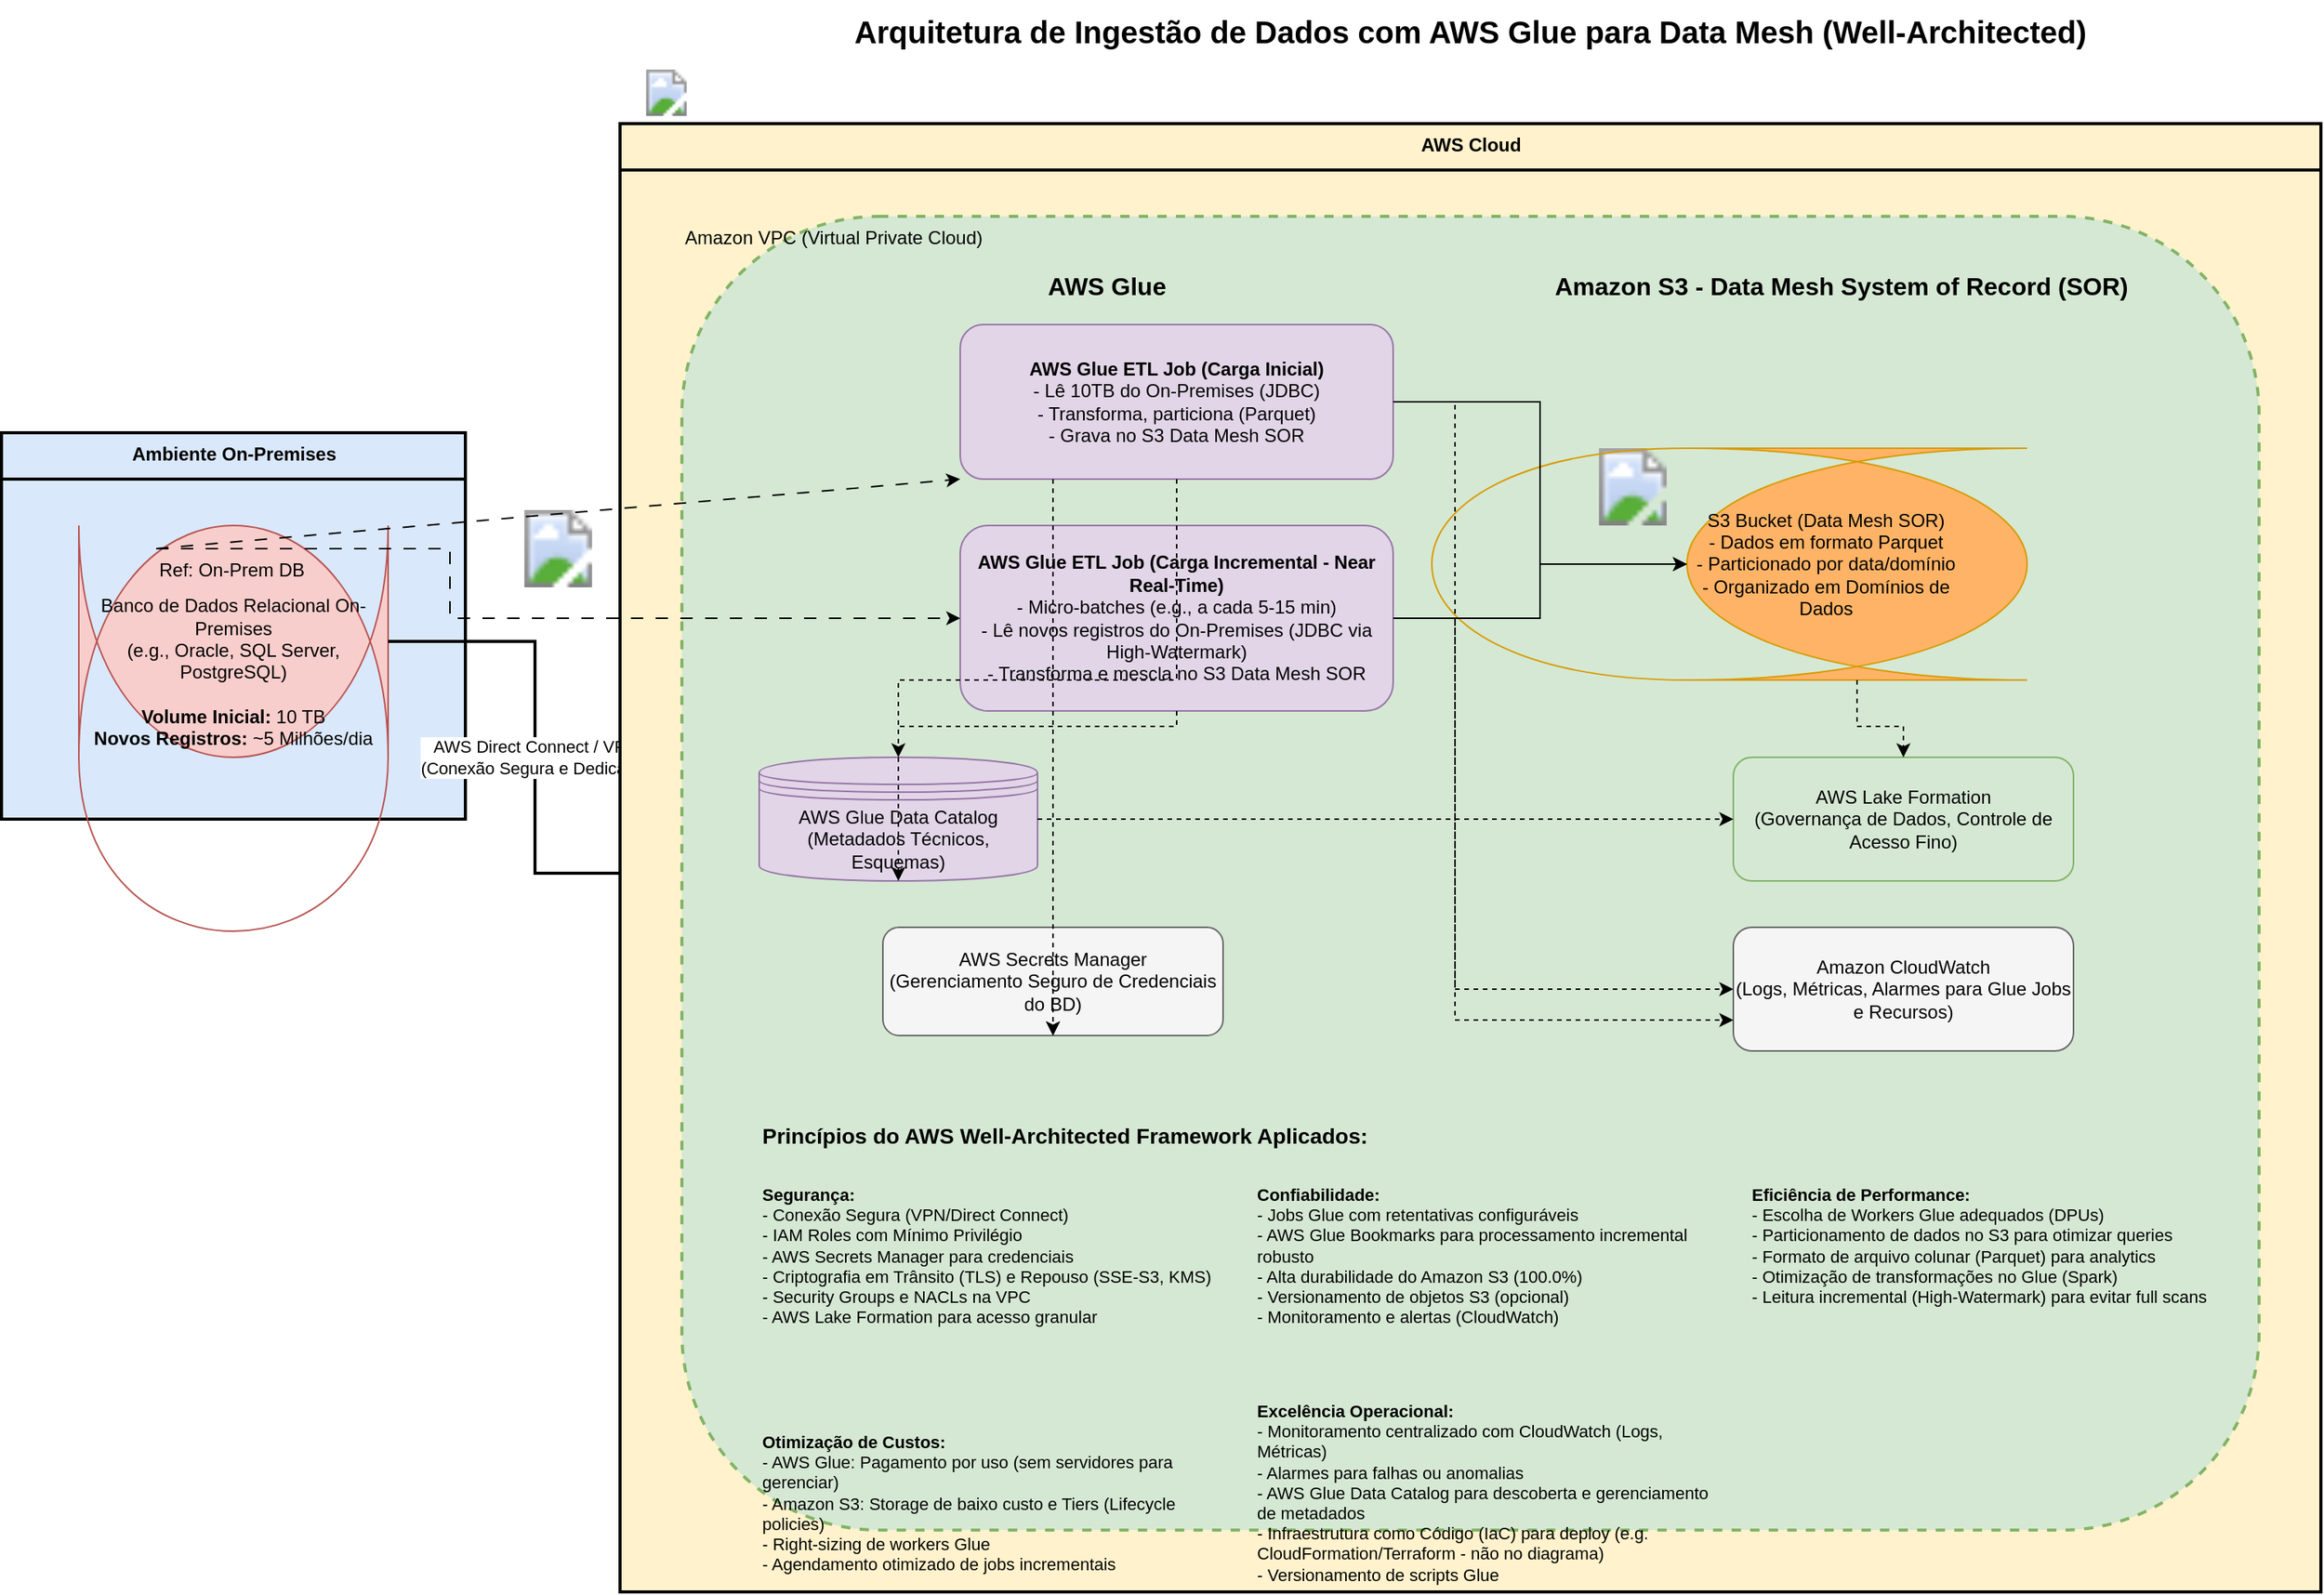 <mxfile version="27.0.3">
  <diagram id="L8nbkN_lXpk74NaCVLIc" name="Página-1">
    <mxGraphModel dx="2135" dy="937" grid="1" gridSize="10" guides="1" tooltips="1" connect="1" arrows="1" fold="1" page="1" pageScale="1" pageWidth="2000" pageHeight="1500" background="#ffffff" math="0" shadow="0">
      <root>
        <mxCell id="0" />
        <mxCell id="1" parent="0" />
        <mxCell id="title" value="Arquitetura de Ingestão de Dados com AWS Glue para Data Mesh (Well-Architected)" style="text;html=1;strokeColor=none;fillColor=none;align=center;verticalAlign=middle;whiteSpace=wrap;rounded=0;fontSize=20;fontStyle=1;" parent="1" vertex="1">
          <mxGeometry x="600" y="20" width="800" height="40" as="geometry" />
        </mxCell>
        <mxCell id="onprem_zone" value="Ambiente On-Premises" style="swimlane;fontStyle=1;align=center;verticalAlign=top;childLayout=stackLayout;horizontal=1;startSize=30;horizontalStack=0;resizeParent=1;resizeParentMax=0;resizeLast=0;collapsible=1;marginBottom=0;html=1;strokeWidth=2;fillColor=#DAE8FC;swimlaneFillColor=#DAE8FC;" parent="1" vertex="1">
          <mxGeometry x="50" y="300" width="300" height="250" as="geometry" />
        </mxCell>
        <mxCell id="onprem_db" value="Banco de Dados Relacional On-Premises&lt;br&gt;(e.g., Oracle, SQL Server, PostgreSQL)&lt;br&gt;&lt;br&gt;&lt;b&gt;Volume Inicial:&lt;/b&gt; 10 TB&lt;br&gt;&lt;b&gt;Novos Registros:&lt;/b&gt; ~5 Milhões/dia" style="shape=cylinder;whiteSpace=wrap;html=1;boundedLbl=1;backgroundOutline=1;size=15;fillColor=#F8CECC;strokeColor=#B85450;" parent="onprem_zone" vertex="1">
          <mxGeometry x="50" y="60" width="200" height="150" as="geometry" />
        </mxCell>
        <mxCell id="connectivity_dc_vpn_icon" value="" style="image;html=1;image=https://d1.awsstatic.com/product-marketing/Networking%20and%20Content%20Delivery/AWS-Cloud-WAN-icon.84707f05f7afa76a055350a100f0c810a35b7771.png;aspect=fixed;" parent="1" vertex="1">
          <mxGeometry x="385" y="350" width="50" height="50" as="geometry" />
        </mxCell>
        <mxCell id="connectivity_arrow" value="AWS Direct Connect / VPN&lt;br&gt;(Conexão Segura e Dedicada)" style="edgeStyle=orthogonalEdgeStyle;rounded=0;orthogonalLoop=1;jettySize=auto;html=1;entryX=0;entryY=0.5;strokeWidth=2;endArrow=classic;endFill=1;" parent="1" source="onprem_db" target="aws_vpc" edge="1">
          <mxGeometry relative="1" as="geometry">
            <mxPoint x="360" y="375" as="sourcePoint" />
          </mxGeometry>
        </mxCell>
        <mxCell id="aws_cloud_main_icon" value="" style="image;html=1;image=https://a0.awsstatic.com/libra-css/images/logos/aws_logo_smile_120x72.png;aspect=fixed;" parent="1" vertex="1">
          <mxGeometry x="455" y="65" width="50" height="30" as="geometry" />
        </mxCell>
        <mxCell id="aws_cloud_boundary" value="AWS Cloud" style="swimlane;fontStyle=1;align=center;verticalAlign=top;startSize=30;collapsible=1;html=1;strokeWidth=2;fillColor=#FFF2CC;swimlaneFillColor=#FFF2CC;" parent="1" vertex="1">
          <mxGeometry x="450" y="100" width="1100" height="950" as="geometry">
            <mxRectangle x="450" y="100" width="120" height="30" as="alternateBounds" />
          </mxGeometry>
        </mxCell>
        <mxCell id="aws_vpc" value="Amazon VPC (Virtual Private Cloud)" style="rounded=1;whiteSpace=wrap;html=1;fillColor=#D5E8D4;strokeColor=#82B366;dashed=1;strokeWidth=2;verticalAlign=top;align=left;paddingLeft=60;" parent="aws_cloud_boundary" vertex="1">
          <mxGeometry x="40" y="60" width="1020" height="850" as="geometry" />
        </mxCell>
        <mxCell id="glue_service_label" value="AWS Glue" style="text;html=1;strokeColor=none;fillColor=none;align=center;verticalAlign=middle;whiteSpace=wrap;rounded=0;fontSize=16;fontStyle=1;" parent="aws_vpc" vertex="1">
          <mxGeometry x="200" y="30" width="150" height="30" as="geometry" />
        </mxCell>
        <mxCell id="glue_job_initial" value="&lt;b&gt;AWS Glue ETL Job (Carga Inicial)&lt;/b&gt;&lt;br&gt;- Lê 10TB do On-Premises (JDBC)&lt;br&gt;- Transforma, particiona (Parquet)&lt;br&gt;- Grava no S3 Data Mesh SOR" style="rounded=1;whiteSpace=wrap;html=1;fillColor=#E1D5E7;strokeColor=#9673A6;" parent="aws_vpc" vertex="1">
          <mxGeometry x="180" y="70" width="280" height="100" as="geometry" />
        </mxCell>
        <mxCell id="glue_job_incremental" value="&lt;b&gt;AWS Glue ETL Job (Carga Incremental - Near Real-Time)&lt;/b&gt;&lt;br&gt;- Micro-batches (e.g., a cada 5-15 min)&lt;br&gt;- Lê novos registros do On-Premises (JDBC via High-Watermark)&lt;br&gt;- Transforma e mescla no S3 Data Mesh SOR" style="rounded=1;whiteSpace=wrap;html=1;fillColor=#E1D5E7;strokeColor=#9673A6;" parent="aws_vpc" vertex="1">
          <mxGeometry x="180" y="200" width="280" height="120" as="geometry" />
        </mxCell>
        <mxCell id="glue_data_catalog" value="AWS Glue Data Catalog&lt;br&gt;(Metadados Técnicos, Esquemas)" style="shape=datastore;whiteSpace=wrap;html=1;fillColor=#E1D5E7;strokeColor=#9673A6;" parent="aws_vpc" vertex="1">
          <mxGeometry x="50" y="350" width="180" height="80" as="geometry" />
        </mxCell>
        <mxCell id="s3_main_icon" value="" style="image;html=1;image=https://d1.awsstatic.com/product-marketing/Storage/Amazon-S3-icon.db1a259460a07f68119f70186098900f70d13677.png;aspect=fixed;" parent="aws_vpc" vertex="1">
          <mxGeometry x="590" y="150" width="50" height="50" as="geometry" />
        </mxCell>
        <mxCell id="s3_sor_label" value="Amazon S3 - Data Mesh System of Record (SOR)" style="text;html=1;strokeColor=none;fillColor=none;align=center;verticalAlign=middle;whiteSpace=wrap;rounded=0;fontSize=16;fontStyle=1;" parent="aws_vpc" vertex="1">
          <mxGeometry x="550" y="30" width="400" height="30" as="geometry" />
        </mxCell>
        <mxCell id="s3_bucket_sor" value="S3 Bucket (Data Mesh SOR)&lt;br&gt;- Dados em formato Parquet&lt;br&gt;- Particionado por data/domínio&lt;br&gt;- Organizado em Domínios de Dados" style="shape=cylinder;direction=south;whiteSpace=wrap;html=1;boundedLbl=1;backgroundOutline=1;size=15;fillColor=#FFB366;strokeColor=#D79B00;" parent="aws_vpc" vertex="1">
          <mxGeometry x="650" y="150" width="220" height="150" as="geometry" />
        </mxCell>
        <mxCell id="lake_formation" value="AWS Lake Formation&lt;br&gt;(Governança de Dados, Controle de Acesso Fino)" style="rounded=1;whiteSpace=wrap;html=1;fillColor=#D5E8D4;strokeColor=#82B366;" parent="aws_vpc" vertex="1">
          <mxGeometry x="680" y="350" width="220" height="80" as="geometry" />
        </mxCell>
        <mxCell id="secrets_manager" value="AWS Secrets Manager&lt;br&gt;(Gerenciamento Seguro de Credenciais do BD)" style="rounded=1;whiteSpace=wrap;html=1;fillColor=#F5F5F5;strokeColor=#666666;" parent="aws_vpc" vertex="1">
          <mxGeometry x="130" y="460" width="220" height="70" as="geometry" />
        </mxCell>
        <mxCell id="cloudwatch" value="Amazon CloudWatch&lt;br&gt;(Logs, Métricas, Alarmes para Glue Jobs e Recursos)" style="rounded=1;whiteSpace=wrap;html=1;fillColor=#F5F5F5;strokeColor=#666666;" parent="aws_vpc" vertex="1">
          <mxGeometry x="680" y="460" width="220" height="80" as="geometry" />
        </mxCell>
        <mxCell id="edge_onprem_glue_initial" style="edgeStyle=orthogonalEdgeStyle;rounded=0;orthogonalLoop=1;jettySize=auto;html=1;strokeWidth=1;endArrow=classic;endFill=1;dashed=1;dashPattern=8 8;" parent="aws_vpc" source="onprem_db_placeholder" target="glue_job_initial" edge="1">
          <mxGeometry relative="1" as="geometry">
            <mxPoint x="-250" y="120" as="sourcePoint" />
          </mxGeometry>
        </mxCell>
        <mxCell id="edge_onprem_glue_incremental" style="edgeStyle=orthogonalEdgeStyle;rounded=0;orthogonalLoop=1;jettySize=auto;html=1;strokeWidth=1;endArrow=classic;endFill=1;dashed=1;dashPattern=8 8;" parent="aws_vpc" source="onprem_db_placeholder" target="glue_job_incremental" edge="1">
          <mxGeometry relative="1" as="geometry">
            <mxPoint x="-250" y="260" as="sourcePoint" />
            <Array as="points">
              <mxPoint x="-150" y="260" />
            </Array>
          </mxGeometry>
        </mxCell>
        <mxCell id="edge_glue_initial_s3" style="edgeStyle=orthogonalEdgeStyle;rounded=0;orthogonalLoop=1;jettySize=auto;html=1;strokeWidth=1;endArrow=classic;endFill=1;" parent="aws_vpc" source="glue_job_initial" target="s3_bucket_sor" edge="1">
          <mxGeometry relative="1" as="geometry" />
        </mxCell>
        <mxCell id="edge_glue_incremental_s3" style="edgeStyle=orthogonalEdgeStyle;rounded=0;orthogonalLoop=1;jettySize=auto;html=1;strokeWidth=1;endArrow=classic;endFill=1;" parent="aws_vpc" source="glue_job_incremental" target="s3_bucket_sor" edge="1">
          <mxGeometry relative="1" as="geometry" />
        </mxCell>
        <mxCell id="edge_glue_jobs_catalog" style="edgeStyle=orthogonalEdgeStyle;rounded=0;orthogonalLoop=1;jettySize=auto;html=1;strokeWidth=1;endArrow=classic;endFill=1;dashed=1;" parent="aws_vpc" source="glue_job_initial" target="glue_data_catalog" edge="1">
          <mxGeometry relative="1" as="geometry">
            <Array as="points">
              <mxPoint x="320" y="300" />
              <mxPoint x="140" y="300" />
            </Array>
          </mxGeometry>
        </mxCell>
        <mxCell id="edge_glue_inc_jobs_catalog" style="edgeStyle=orthogonalEdgeStyle;rounded=0;orthogonalLoop=1;jettySize=auto;html=1;strokeWidth=1;endArrow=classic;endFill=1;dashed=1;entryX=0.5;entryY=1;entryDx=0;entryDy=0;" parent="aws_vpc" source="glue_job_incremental" target="glue_data_catalog" edge="1">
          <mxGeometry relative="1" as="geometry">
            <Array as="points">
              <mxPoint x="320" y="330" />
              <mxPoint x="140" y="330" />
            </Array>
          </mxGeometry>
        </mxCell>
        <mxCell id="edge_s3_lakeformation" style="edgeStyle=orthogonalEdgeStyle;rounded=0;orthogonalLoop=1;jettySize=auto;html=1;strokeWidth=1;endArrow=classic;endFill=1;dashed=1;" parent="aws_vpc" source="s3_bucket_sor" target="lake_formation" edge="1">
          <mxGeometry relative="1" as="geometry">
            <Array as="points">
              <mxPoint x="760" y="330" />
              <mxPoint x="790" y="330" />
            </Array>
          </mxGeometry>
        </mxCell>
        <mxCell id="edge_catalog_lakeformation" style="edgeStyle=orthogonalEdgeStyle;rounded=0;orthogonalLoop=1;jettySize=auto;html=1;strokeWidth=1;endArrow=classic;endFill=1;dashed=1;" parent="aws_vpc" source="glue_data_catalog" target="lake_formation" edge="1">
          <mxGeometry relative="1" as="geometry">
            <Array as="points">
              <mxPoint x="300" y="390" />
              <mxPoint x="300" y="390" />
            </Array>
          </mxGeometry>
        </mxCell>
        <mxCell id="edge_glue_secrets" style="edgeStyle=orthogonalEdgeStyle;rounded=0;orthogonalLoop=1;jettySize=auto;html=1;strokeWidth=1;endArrow=classic;endFill=1;dashed=1;entryX=0.5;entryY=1;entryDx=0;entryDy=0;" parent="aws_vpc" source="glue_job_initial" target="secrets_manager" edge="1">
          <mxGeometry relative="1" as="geometry">
            <Array as="points">
              <mxPoint x="240" y="400" />
            </Array>
          </mxGeometry>
        </mxCell>
        <mxCell id="edge_glue_inc_secrets" style="edgeStyle=orthogonalEdgeStyle;rounded=0;orthogonalLoop=1;jettySize=auto;html=1;strokeWidth=1;endArrow=classic;endFill=1;dashed=1;entryX=0.5;entryY=1;entryDx=0;entryDy=0;" parent="aws_vpc" source="glue_job_incremental" target="secrets_manager" edge="1">
          <mxGeometry relative="1" as="geometry">
            <Array as="points">
              <mxPoint x="240" y="420" />
            </Array>
          </mxGeometry>
        </mxCell>
        <mxCell id="edge_glue_cloudwatch" style="edgeStyle=orthogonalEdgeStyle;rounded=0;orthogonalLoop=1;jettySize=auto;html=1;strokeWidth=1;endArrow=classic;endFill=1;dashed=1;" parent="aws_vpc" source="glue_job_initial" target="cloudwatch" edge="1">
          <mxGeometry relative="1" as="geometry">
            <Array as="points">
              <mxPoint x="500" y="120" />
              <mxPoint x="500" y="500" />
              <mxPoint x="680" y="500" />
            </Array>
          </mxGeometry>
        </mxCell>
        <mxCell id="edge_glue_inc_cloudwatch" style="edgeStyle=orthogonalEdgeStyle;rounded=0;orthogonalLoop=1;jettySize=auto;html=1;strokeWidth=1;endArrow=classic;endFill=1;dashed=1;" parent="aws_vpc" source="glue_job_incremental" target="cloudwatch" edge="1">
          <mxGeometry relative="1" as="geometry">
            <Array as="points">
              <mxPoint x="500" y="260" />
              <mxPoint x="500" y="520" />
              <mxPoint x="680" y="520" />
            </Array>
          </mxGeometry>
        </mxCell>
        <mxCell id="waf_title" value="Princípios do AWS Well-Architected Framework Aplicados:" style="text;html=1;strokeColor=none;fillColor=none;align=left;verticalAlign=middle;whiteSpace=wrap;rounded=0;fontSize=14;fontStyle=1;" parent="aws_vpc" vertex="1">
          <mxGeometry x="50" y="580" width="450" height="30" as="geometry" />
        </mxCell>
        <mxCell id="waf_security" value="&lt;b&gt;Segurança:&lt;/b&gt;&lt;br&gt;- Conexão Segura (VPN/Direct Connect)&lt;br&gt;- IAM Roles com Mínimo Privilégio&lt;br&gt;- AWS Secrets Manager para credenciais&lt;br&gt;- Criptografia em Trânsito (TLS) e Repouso (SSE-S3, KMS)&lt;br&gt;- Security Groups e NACLs na VPC&lt;br&gt;- AWS Lake Formation para acesso granular" style="text;html=1;strokeColor=none;fillColor=none;align=left;verticalAlign=top;whiteSpace=wrap;rounded=0;fontSize=11;" parent="aws_vpc" vertex="1">
          <mxGeometry x="50" y="620" width="300" height="150" as="geometry" />
        </mxCell>
        <mxCell id="waf_reliability" value="&lt;b&gt;Confiabilidade:&lt;/b&gt;&lt;br&gt;- Jobs Glue com retentativas configuráveis&lt;br&gt;- AWS Glue Bookmarks para processamento incremental robusto&lt;br&gt;- Alta durabilidade do Amazon S3 (100.0%)&lt;br&gt;- Versionamento de objetos S3 (opcional)&lt;br&gt;- Monitoramento e alertas (CloudWatch)" style="text;html=1;strokeColor=none;fillColor=none;align=left;verticalAlign=top;whiteSpace=wrap;rounded=0;fontSize=11;" parent="aws_vpc" vertex="1">
          <mxGeometry x="370" y="620" width="300" height="130" as="geometry" />
        </mxCell>
        <mxCell id="waf_performance" value="&lt;b&gt;Eficiência de Performance:&lt;/b&gt;&lt;br&gt;- Escolha de Workers Glue adequados (DPUs)&lt;br&gt;- Particionamento de dados no S3 para otimizar queries&lt;br&gt;- Formato de arquivo colunar (Parquet) para analytics&lt;br&gt;- Otimização de transformações no Glue (Spark)&lt;br&gt;- Leitura incremental (High-Watermark) para evitar full scans" style="text;html=1;strokeColor=none;fillColor=none;align=left;verticalAlign=top;whiteSpace=wrap;rounded=0;fontSize=11;" parent="aws_vpc" vertex="1">
          <mxGeometry x="690" y="620" width="300" height="130" as="geometry" />
        </mxCell>
        <mxCell id="waf_cost" value="&lt;b&gt;Otimização de Custos:&lt;/b&gt;&lt;br&gt;- AWS Glue: Pagamento por uso (sem servidores para gerenciar)&lt;br&gt;- Amazon S3: Storage de baixo custo e Tiers (Lifecycle policies)&lt;br&gt;- Right-sizing de workers Glue&lt;br&gt;- Agendamento otimizado de jobs incrementais" style="text;html=1;strokeColor=none;fillColor=none;align=left;verticalAlign=top;whiteSpace=wrap;rounded=0;fontSize=11;" parent="aws_vpc" vertex="1">
          <mxGeometry x="50" y="780" width="300" height="100" as="geometry" />
        </mxCell>
        <mxCell id="waf_operational" value="&lt;b&gt;Excelência Operacional:&lt;/b&gt;&lt;br&gt;- Monitoramento centralizado com CloudWatch (Logs, Métricas)&lt;br&gt;- Alarmes para falhas ou anomalias&lt;br&gt;- AWS Glue Data Catalog para descoberta e gerenciamento de metadados&lt;br&gt;- Infraestrutura como Código (IaC) para deploy (e.g. CloudFormation/Terraform - não no diagrama)&lt;br&gt;- Versionamento de scripts Glue" style="text;html=1;strokeColor=none;fillColor=none;align=left;verticalAlign=top;whiteSpace=wrap;rounded=0;fontSize=11;" parent="aws_vpc" vertex="1">
          <mxGeometry x="370" y="760" width="300" height="130" as="geometry" />
        </mxCell>
        <mxCell id="onprem_db_placeholder" value="Ref: On-Prem DB" style="text;opacity=0;" parent="1" vertex="1">
          <mxGeometry x="150" y="375" as="geometry" />
        </mxCell>
      </root>
    </mxGraphModel>
  </diagram>
</mxfile>
